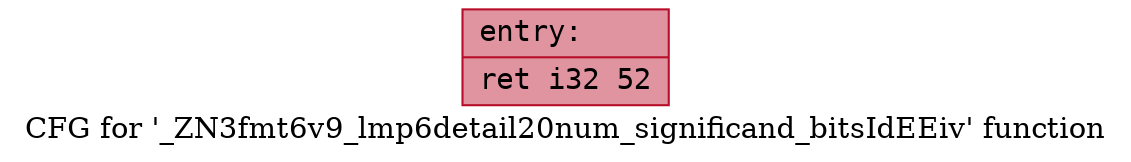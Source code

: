 digraph "CFG for '_ZN3fmt6v9_lmp6detail20num_significand_bitsIdEEiv' function" {
	label="CFG for '_ZN3fmt6v9_lmp6detail20num_significand_bitsIdEEiv' function";

	Node0x556bfec209e0 [shape=record,color="#b70d28ff", style=filled, fillcolor="#b70d2870" fontname="Courier",label="{entry:\l|  ret i32 52\l}"];
}

